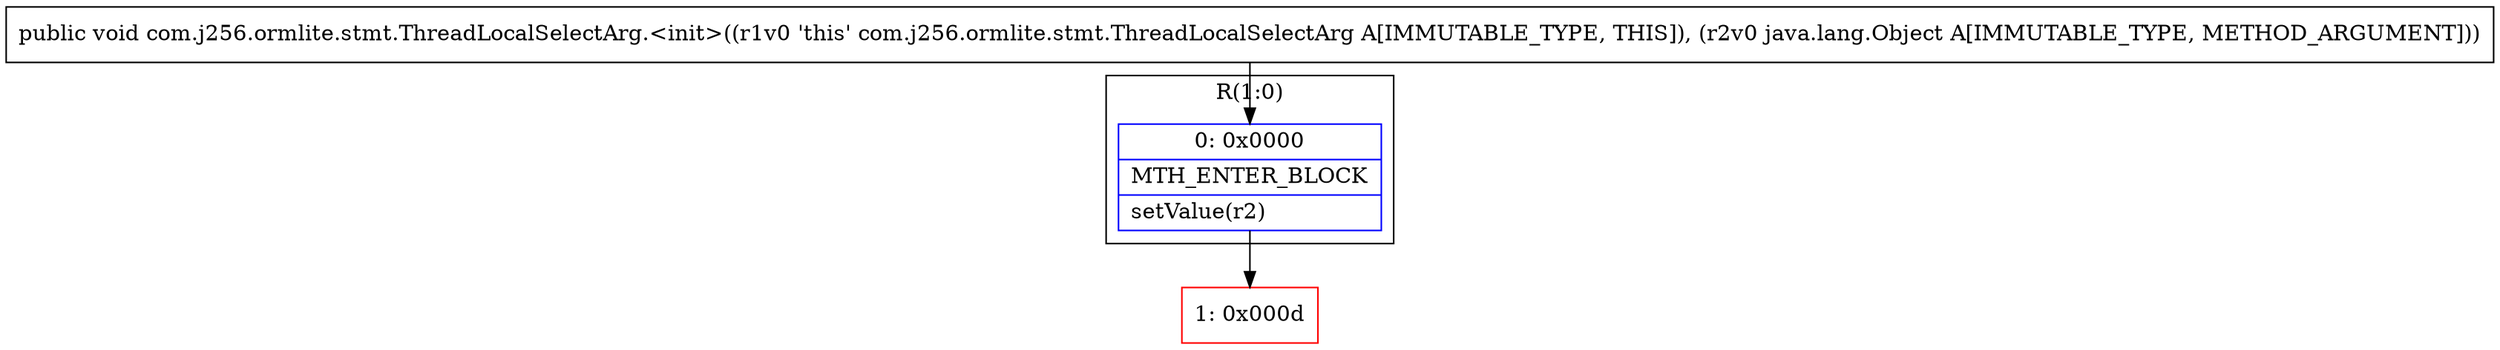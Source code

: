 digraph "CFG forcom.j256.ormlite.stmt.ThreadLocalSelectArg.\<init\>(Ljava\/lang\/Object;)V" {
subgraph cluster_Region_1083867215 {
label = "R(1:0)";
node [shape=record,color=blue];
Node_0 [shape=record,label="{0\:\ 0x0000|MTH_ENTER_BLOCK\l|setValue(r2)\l}"];
}
Node_1 [shape=record,color=red,label="{1\:\ 0x000d}"];
MethodNode[shape=record,label="{public void com.j256.ormlite.stmt.ThreadLocalSelectArg.\<init\>((r1v0 'this' com.j256.ormlite.stmt.ThreadLocalSelectArg A[IMMUTABLE_TYPE, THIS]), (r2v0 java.lang.Object A[IMMUTABLE_TYPE, METHOD_ARGUMENT])) }"];
MethodNode -> Node_0;
Node_0 -> Node_1;
}

